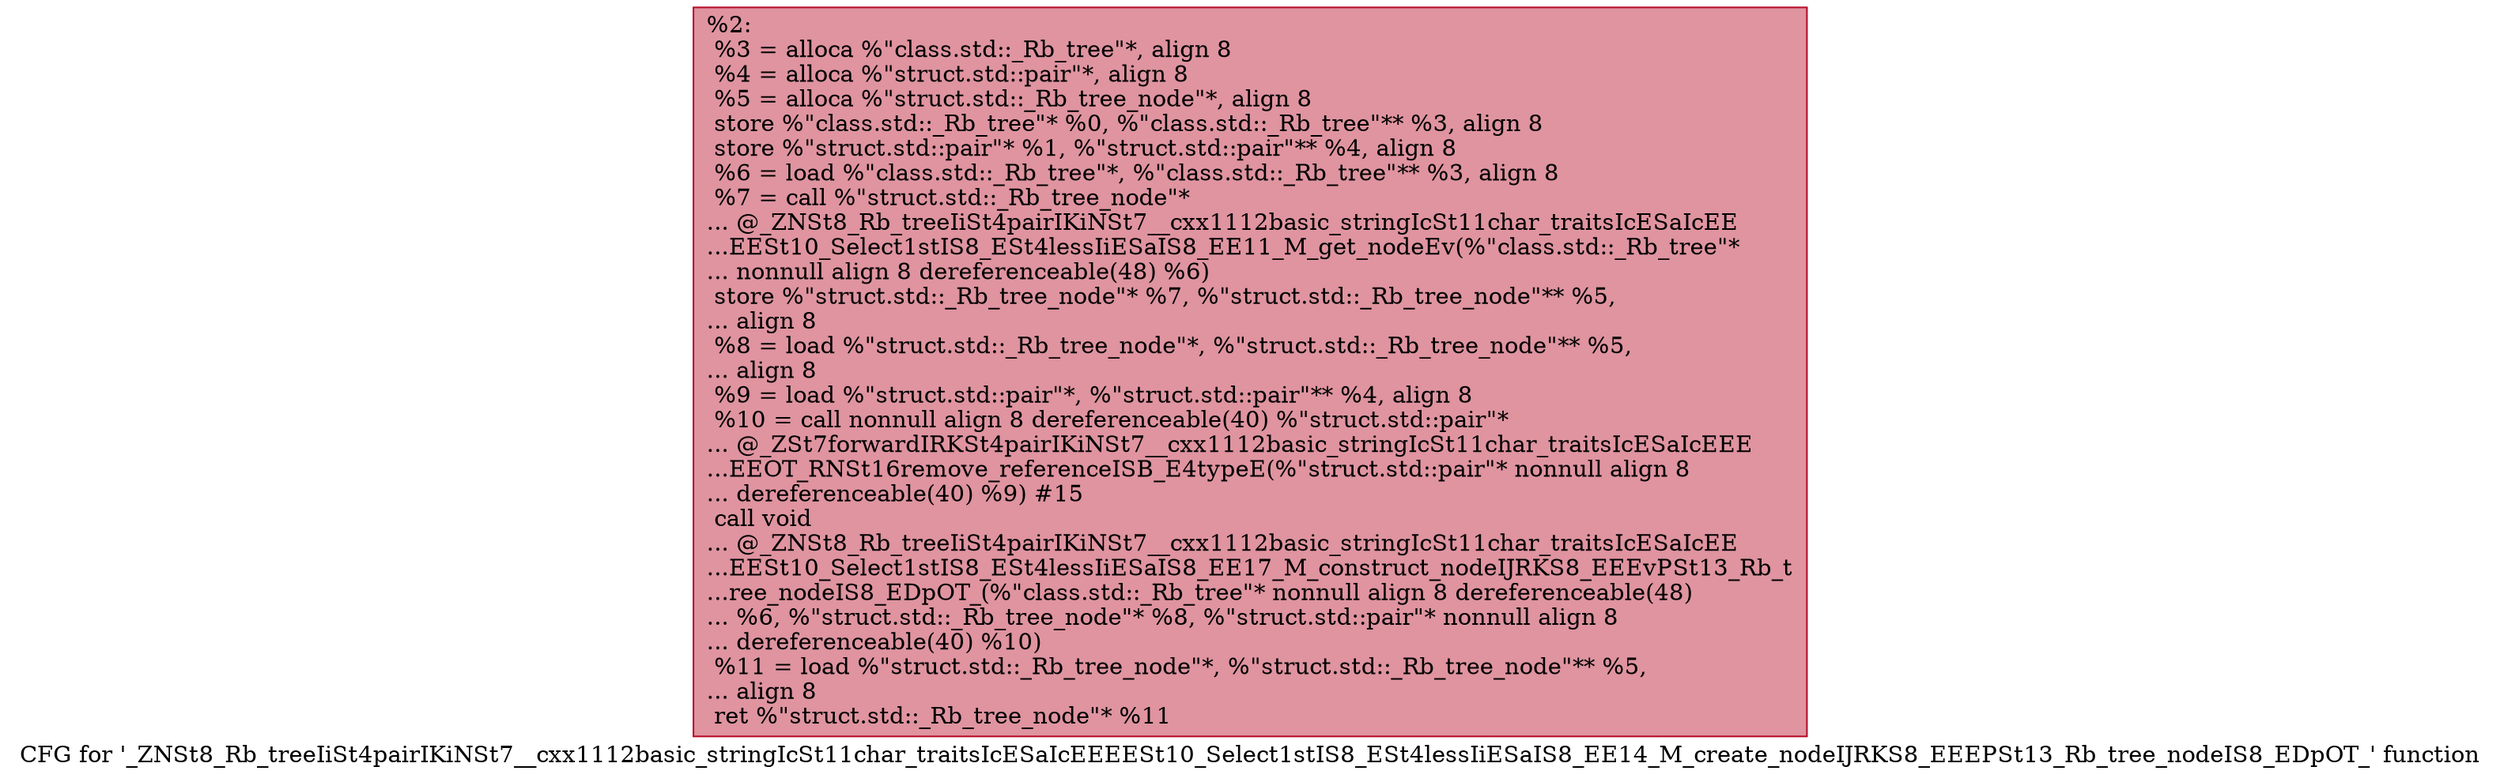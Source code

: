 digraph "CFG for '_ZNSt8_Rb_treeIiSt4pairIKiNSt7__cxx1112basic_stringIcSt11char_traitsIcESaIcEEEESt10_Select1stIS8_ESt4lessIiESaIS8_EE14_M_create_nodeIJRKS8_EEEPSt13_Rb_tree_nodeIS8_EDpOT_' function" {
	label="CFG for '_ZNSt8_Rb_treeIiSt4pairIKiNSt7__cxx1112basic_stringIcSt11char_traitsIcESaIcEEEESt10_Select1stIS8_ESt4lessIiESaIS8_EE14_M_create_nodeIJRKS8_EEEPSt13_Rb_tree_nodeIS8_EDpOT_' function";

	Node0x561d2df5a500 [shape=record,color="#b70d28ff", style=filled, fillcolor="#b70d2870",label="{%2:\l  %3 = alloca %\"class.std::_Rb_tree\"*, align 8\l  %4 = alloca %\"struct.std::pair\"*, align 8\l  %5 = alloca %\"struct.std::_Rb_tree_node\"*, align 8\l  store %\"class.std::_Rb_tree\"* %0, %\"class.std::_Rb_tree\"** %3, align 8\l  store %\"struct.std::pair\"* %1, %\"struct.std::pair\"** %4, align 8\l  %6 = load %\"class.std::_Rb_tree\"*, %\"class.std::_Rb_tree\"** %3, align 8\l  %7 = call %\"struct.std::_Rb_tree_node\"*\l... @_ZNSt8_Rb_treeIiSt4pairIKiNSt7__cxx1112basic_stringIcSt11char_traitsIcESaIcEE\l...EESt10_Select1stIS8_ESt4lessIiESaIS8_EE11_M_get_nodeEv(%\"class.std::_Rb_tree\"*\l... nonnull align 8 dereferenceable(48) %6)\l  store %\"struct.std::_Rb_tree_node\"* %7, %\"struct.std::_Rb_tree_node\"** %5,\l... align 8\l  %8 = load %\"struct.std::_Rb_tree_node\"*, %\"struct.std::_Rb_tree_node\"** %5,\l... align 8\l  %9 = load %\"struct.std::pair\"*, %\"struct.std::pair\"** %4, align 8\l  %10 = call nonnull align 8 dereferenceable(40) %\"struct.std::pair\"*\l... @_ZSt7forwardIRKSt4pairIKiNSt7__cxx1112basic_stringIcSt11char_traitsIcESaIcEEE\l...EEOT_RNSt16remove_referenceISB_E4typeE(%\"struct.std::pair\"* nonnull align 8\l... dereferenceable(40) %9) #15\l  call void\l... @_ZNSt8_Rb_treeIiSt4pairIKiNSt7__cxx1112basic_stringIcSt11char_traitsIcESaIcEE\l...EESt10_Select1stIS8_ESt4lessIiESaIS8_EE17_M_construct_nodeIJRKS8_EEEvPSt13_Rb_t\l...ree_nodeIS8_EDpOT_(%\"class.std::_Rb_tree\"* nonnull align 8 dereferenceable(48)\l... %6, %\"struct.std::_Rb_tree_node\"* %8, %\"struct.std::pair\"* nonnull align 8\l... dereferenceable(40) %10)\l  %11 = load %\"struct.std::_Rb_tree_node\"*, %\"struct.std::_Rb_tree_node\"** %5,\l... align 8\l  ret %\"struct.std::_Rb_tree_node\"* %11\l}"];
}
